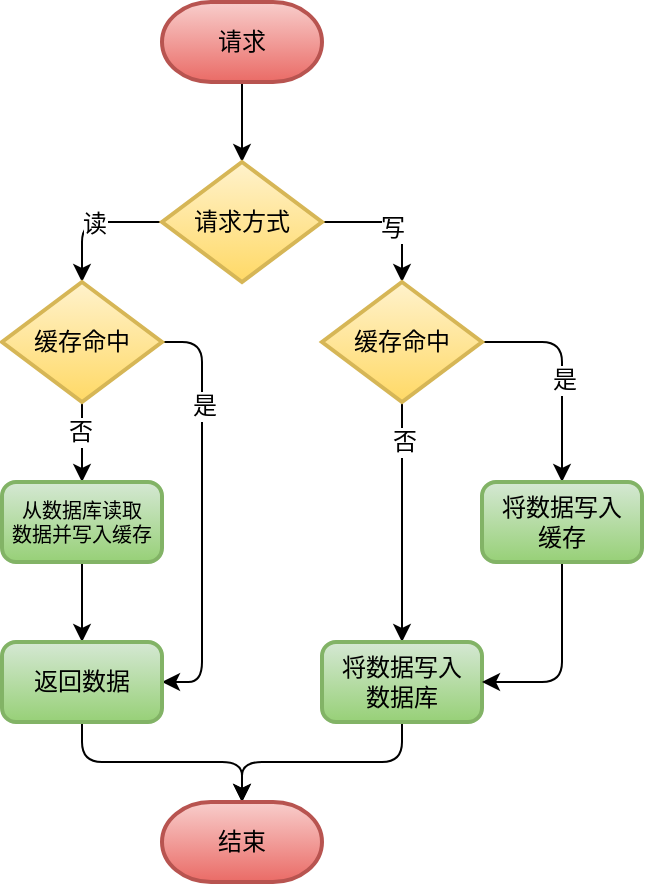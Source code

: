 <mxfile version="10.8.4" type="device"><diagram id="-18ui16Hv4ZwzYvb1RMD" name="第 1 页"><mxGraphModel dx="1398" dy="724" grid="1" gridSize="10" guides="1" tooltips="1" connect="1" arrows="1" fold="1" page="1" pageScale="1" pageWidth="827" pageHeight="1169" math="0" shadow="0"><root><mxCell id="0"/><mxCell id="1" parent="0"/><mxCell id="xV--Lv6_NTgXNTA6LlS5-9" style="edgeStyle=orthogonalEdgeStyle;rounded=1;orthogonalLoop=1;jettySize=auto;html=1;exitX=0.5;exitY=1;exitDx=0;exitDy=0;exitPerimeter=0;" edge="1" parent="1" source="xV--Lv6_NTgXNTA6LlS5-1" target="xV--Lv6_NTgXNTA6LlS5-2"><mxGeometry relative="1" as="geometry"/></mxCell><mxCell id="xV--Lv6_NTgXNTA6LlS5-1" value="请求" style="strokeWidth=2;html=1;shape=mxgraph.flowchart.terminator;whiteSpace=wrap;gradientColor=#ea6b66;fillColor=#f8cecc;strokeColor=#b85450;" vertex="1" parent="1"><mxGeometry x="240" y="120" width="80" height="40" as="geometry"/></mxCell><mxCell id="xV--Lv6_NTgXNTA6LlS5-7" value="" style="edgeStyle=orthogonalEdgeStyle;rounded=1;orthogonalLoop=1;jettySize=auto;html=1;entryX=0.5;entryY=0;entryDx=0;entryDy=0;entryPerimeter=0;exitX=0;exitY=0.5;exitDx=0;exitDy=0;exitPerimeter=0;" edge="1" parent="1" source="xV--Lv6_NTgXNTA6LlS5-2" target="xV--Lv6_NTgXNTA6LlS5-5"><mxGeometry relative="1" as="geometry"><mxPoint x="160" y="240" as="targetPoint"/></mxGeometry></mxCell><mxCell id="xV--Lv6_NTgXNTA6LlS5-24" value="读" style="text;html=1;resizable=0;points=[];align=center;verticalAlign=middle;labelBackgroundColor=#ffffff;" vertex="1" connectable="0" parent="xV--Lv6_NTgXNTA6LlS5-7"><mxGeometry x="-0.029" y="1" relative="1" as="geometry"><mxPoint as="offset"/></mxGeometry></mxCell><mxCell id="xV--Lv6_NTgXNTA6LlS5-8" style="edgeStyle=orthogonalEdgeStyle;rounded=1;orthogonalLoop=1;jettySize=auto;html=1;entryX=0.5;entryY=0;entryDx=0;entryDy=0;entryPerimeter=0;exitX=1;exitY=0.5;exitDx=0;exitDy=0;exitPerimeter=0;" edge="1" parent="1" source="xV--Lv6_NTgXNTA6LlS5-2" target="xV--Lv6_NTgXNTA6LlS5-4"><mxGeometry relative="1" as="geometry"/></mxCell><mxCell id="xV--Lv6_NTgXNTA6LlS5-25" value="写" style="text;html=1;resizable=0;points=[];align=center;verticalAlign=middle;labelBackgroundColor=#ffffff;" vertex="1" connectable="0" parent="xV--Lv6_NTgXNTA6LlS5-8"><mxGeometry y="-3" relative="1" as="geometry"><mxPoint as="offset"/></mxGeometry></mxCell><mxCell id="xV--Lv6_NTgXNTA6LlS5-2" value="请求方式" style="strokeWidth=2;html=1;shape=mxgraph.flowchart.decision;whiteSpace=wrap;gradientColor=#ffd966;fillColor=#fff2cc;strokeColor=#d6b656;" vertex="1" parent="1"><mxGeometry x="240" y="200" width="80" height="60" as="geometry"/></mxCell><mxCell id="xV--Lv6_NTgXNTA6LlS5-17" style="edgeStyle=orthogonalEdgeStyle;rounded=1;orthogonalLoop=1;jettySize=auto;html=1;exitX=1;exitY=0.5;exitDx=0;exitDy=0;exitPerimeter=0;" edge="1" parent="1" source="xV--Lv6_NTgXNTA6LlS5-4" target="xV--Lv6_NTgXNTA6LlS5-16"><mxGeometry relative="1" as="geometry"/></mxCell><mxCell id="xV--Lv6_NTgXNTA6LlS5-30" value="是" style="text;html=1;resizable=0;points=[];align=center;verticalAlign=middle;labelBackgroundColor=#ffffff;" vertex="1" connectable="0" parent="xV--Lv6_NTgXNTA6LlS5-17"><mxGeometry x="-0.273" y="-19" relative="1" as="geometry"><mxPoint x="20" y="19" as="offset"/></mxGeometry></mxCell><mxCell id="xV--Lv6_NTgXNTA6LlS5-19" value="" style="edgeStyle=orthogonalEdgeStyle;rounded=1;orthogonalLoop=1;jettySize=auto;html=1;" edge="1" parent="1" source="xV--Lv6_NTgXNTA6LlS5-4" target="xV--Lv6_NTgXNTA6LlS5-15"><mxGeometry relative="1" as="geometry"><mxPoint x="360" y="440" as="targetPoint"/></mxGeometry></mxCell><mxCell id="xV--Lv6_NTgXNTA6LlS5-29" value="否" style="text;html=1;resizable=0;points=[];align=center;verticalAlign=middle;labelBackgroundColor=#ffffff;" vertex="1" connectable="0" parent="xV--Lv6_NTgXNTA6LlS5-19"><mxGeometry x="-0.667" y="1" relative="1" as="geometry"><mxPoint as="offset"/></mxGeometry></mxCell><mxCell id="xV--Lv6_NTgXNTA6LlS5-4" value="缓存命中" style="strokeWidth=2;html=1;shape=mxgraph.flowchart.decision;whiteSpace=wrap;gradientColor=#ffd966;fillColor=#fff2cc;strokeColor=#d6b656;" vertex="1" parent="1"><mxGeometry x="320" y="260" width="80" height="60" as="geometry"/></mxCell><mxCell id="xV--Lv6_NTgXNTA6LlS5-12" value="" style="edgeStyle=orthogonalEdgeStyle;rounded=1;orthogonalLoop=1;jettySize=auto;html=1;entryX=0.5;entryY=0;entryDx=0;entryDy=0;" edge="1" parent="1" source="xV--Lv6_NTgXNTA6LlS5-5" target="xV--Lv6_NTgXNTA6LlS5-10"><mxGeometry relative="1" as="geometry"><mxPoint x="200" y="360" as="targetPoint"/></mxGeometry></mxCell><mxCell id="xV--Lv6_NTgXNTA6LlS5-27" value="否" style="text;html=1;resizable=0;points=[];align=center;verticalAlign=middle;labelBackgroundColor=#ffffff;" vertex="1" connectable="0" parent="xV--Lv6_NTgXNTA6LlS5-12"><mxGeometry x="-0.25" y="-1" relative="1" as="geometry"><mxPoint as="offset"/></mxGeometry></mxCell><mxCell id="xV--Lv6_NTgXNTA6LlS5-26" style="edgeStyle=orthogonalEdgeStyle;rounded=1;orthogonalLoop=1;jettySize=auto;html=1;exitX=1;exitY=0.5;exitDx=0;exitDy=0;exitPerimeter=0;entryX=1;entryY=0.5;entryDx=0;entryDy=0;" edge="1" parent="1" source="xV--Lv6_NTgXNTA6LlS5-5" target="xV--Lv6_NTgXNTA6LlS5-11"><mxGeometry relative="1" as="geometry"/></mxCell><mxCell id="xV--Lv6_NTgXNTA6LlS5-28" value="是" style="text;html=1;resizable=0;points=[];align=center;verticalAlign=middle;labelBackgroundColor=#ffffff;" vertex="1" connectable="0" parent="xV--Lv6_NTgXNTA6LlS5-26"><mxGeometry x="-0.51" y="1" relative="1" as="geometry"><mxPoint as="offset"/></mxGeometry></mxCell><mxCell id="xV--Lv6_NTgXNTA6LlS5-5" value="缓存命中" style="strokeWidth=2;html=1;shape=mxgraph.flowchart.decision;whiteSpace=wrap;gradientColor=#ffd966;fillColor=#fff2cc;strokeColor=#d6b656;" vertex="1" parent="1"><mxGeometry x="160" y="260" width="80" height="60" as="geometry"/></mxCell><mxCell id="xV--Lv6_NTgXNTA6LlS5-14" value="" style="edgeStyle=orthogonalEdgeStyle;rounded=1;orthogonalLoop=1;jettySize=auto;html=1;" edge="1" parent="1" source="xV--Lv6_NTgXNTA6LlS5-10" target="xV--Lv6_NTgXNTA6LlS5-11"><mxGeometry relative="1" as="geometry"/></mxCell><mxCell id="xV--Lv6_NTgXNTA6LlS5-10" value="从数据库读取&lt;br&gt;数据并写入缓存" style="rounded=1;whiteSpace=wrap;html=1;absoluteArcSize=1;arcSize=14;strokeWidth=2;fillColor=#d5e8d4;strokeColor=#82b366;fontSize=10;gradientColor=#97d077;" vertex="1" parent="1"><mxGeometry x="160" y="360" width="80" height="40" as="geometry"/></mxCell><mxCell id="xV--Lv6_NTgXNTA6LlS5-23" style="edgeStyle=orthogonalEdgeStyle;rounded=1;orthogonalLoop=1;jettySize=auto;html=1;exitX=0.5;exitY=1;exitDx=0;exitDy=0;entryX=0.5;entryY=0;entryDx=0;entryDy=0;entryPerimeter=0;" edge="1" parent="1" source="xV--Lv6_NTgXNTA6LlS5-11" target="xV--Lv6_NTgXNTA6LlS5-21"><mxGeometry relative="1" as="geometry"/></mxCell><mxCell id="xV--Lv6_NTgXNTA6LlS5-11" value="返回数据" style="rounded=1;whiteSpace=wrap;html=1;absoluteArcSize=1;arcSize=14;strokeWidth=2;fillColor=#d5e8d4;strokeColor=#82b366;gradientColor=#97d077;" vertex="1" parent="1"><mxGeometry x="160" y="440" width="80" height="40" as="geometry"/></mxCell><mxCell id="xV--Lv6_NTgXNTA6LlS5-31" style="edgeStyle=orthogonalEdgeStyle;rounded=1;orthogonalLoop=1;jettySize=auto;html=1;entryX=0.5;entryY=0;entryDx=0;entryDy=0;entryPerimeter=0;fontSize=10;" edge="1" parent="1" source="xV--Lv6_NTgXNTA6LlS5-15" target="xV--Lv6_NTgXNTA6LlS5-21"><mxGeometry relative="1" as="geometry"/></mxCell><mxCell id="xV--Lv6_NTgXNTA6LlS5-15" value="将数据写入&lt;br&gt;数据库&lt;br&gt;" style="rounded=1;whiteSpace=wrap;html=1;absoluteArcSize=1;arcSize=14;strokeWidth=2;fillColor=#d5e8d4;strokeColor=#82b366;gradientColor=#97d077;" vertex="1" parent="1"><mxGeometry x="320" y="440" width="80" height="40" as="geometry"/></mxCell><mxCell id="xV--Lv6_NTgXNTA6LlS5-20" style="edgeStyle=orthogonalEdgeStyle;rounded=1;orthogonalLoop=1;jettySize=auto;html=1;entryX=1;entryY=0.5;entryDx=0;entryDy=0;" edge="1" parent="1" source="xV--Lv6_NTgXNTA6LlS5-16" target="xV--Lv6_NTgXNTA6LlS5-15"><mxGeometry relative="1" as="geometry"/></mxCell><mxCell id="xV--Lv6_NTgXNTA6LlS5-16" value="将数据写入&lt;br&gt;缓存" style="rounded=1;whiteSpace=wrap;html=1;absoluteArcSize=1;arcSize=14;strokeWidth=2;fillColor=#d5e8d4;strokeColor=#82b366;gradientColor=#97d077;" vertex="1" parent="1"><mxGeometry x="400" y="360" width="80" height="40" as="geometry"/></mxCell><mxCell id="xV--Lv6_NTgXNTA6LlS5-21" value="结束" style="strokeWidth=2;html=1;shape=mxgraph.flowchart.terminator;whiteSpace=wrap;gradientColor=#ea6b66;fillColor=#f8cecc;strokeColor=#b85450;" vertex="1" parent="1"><mxGeometry x="240" y="520" width="80" height="40" as="geometry"/></mxCell></root></mxGraphModel></diagram></mxfile>